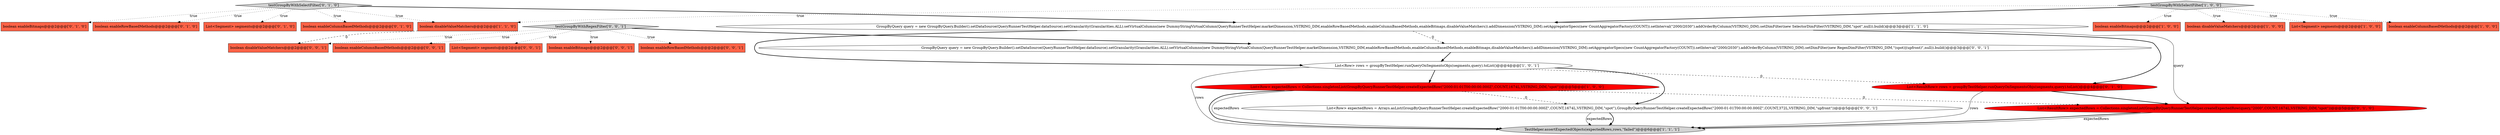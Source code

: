 digraph {
16 [style = filled, label = "List<Segment> segments@@@2@@@['0', '1', '0']", fillcolor = tomato, shape = box image = "AAA0AAABBB2BBB"];
10 [style = filled, label = "List<ResultRow> rows = groupByTestHelper.runQueryOnSegmentsObjs(segments,query).toList()@@@4@@@['0', '1', '0']", fillcolor = red, shape = ellipse image = "AAA1AAABBB2BBB"];
14 [style = filled, label = "List<ResultRow> expectedRows = Collections.singletonList(GroupByQueryRunnerTestHelper.createExpectedRow(query,\"2000\",COUNT,1674L,VSTRING_DIM,\"spot\"))@@@5@@@['0', '1', '0']", fillcolor = red, shape = ellipse image = "AAA1AAABBB2BBB"];
22 [style = filled, label = "testGroupByWithRegexFilter['0', '0', '1']", fillcolor = lightgray, shape = diamond image = "AAA0AAABBB3BBB"];
11 [style = filled, label = "boolean enableBitmaps@@@2@@@['0', '1', '0']", fillcolor = tomato, shape = box image = "AAA0AAABBB2BBB"];
13 [style = filled, label = "testGroupByWithSelectFilter['0', '1', '0']", fillcolor = lightgray, shape = diamond image = "AAA0AAABBB2BBB"];
23 [style = filled, label = "boolean enableColumnBasedMethods@@@2@@@['0', '0', '1']", fillcolor = tomato, shape = box image = "AAA0AAABBB3BBB"];
21 [style = filled, label = "List<Row> expectedRows = Arrays.asList(GroupByQueryRunnerTestHelper.createExpectedRow(\"2000-01-01T00:00:00.000Z\",COUNT,1674L,VSTRING_DIM,\"spot\"),GroupByQueryRunnerTestHelper.createExpectedRow(\"2000-01-01T00:00:00.000Z\",COUNT,372L,VSTRING_DIM,\"upfront\"))@@@5@@@['0', '0', '1']", fillcolor = white, shape = ellipse image = "AAA0AAABBB3BBB"];
20 [style = filled, label = "GroupByQuery query = new GroupByQuery.Builder().setDataSource(QueryRunnerTestHelper.dataSource).setGranularity(Granularities.ALL).setVirtualColumns(new DummyStringVirtualColumn(QueryRunnerTestHelper.marketDimension,VSTRING_DIM,enableRowBasedMethods,enableColumnBasedMethods,enableBitmaps,disableValueMatchers)).addDimension(VSTRING_DIM).setAggregatorSpecs(new CountAggregatorFactory(COUNT)).setInterval(\"2000/2030\").addOrderByColumn(VSTRING_DIM).setDimFilter(new RegexDimFilter(VSTRING_DIM,\"(spot)|(upfront)\",null)).build()@@@3@@@['0', '0', '1']", fillcolor = white, shape = ellipse image = "AAA0AAABBB3BBB"];
17 [style = filled, label = "List<Segment> segments@@@2@@@['0', '0', '1']", fillcolor = tomato, shape = box image = "AAA0AAABBB3BBB"];
4 [style = filled, label = "testGroupByWithSelectFilter['1', '0', '0']", fillcolor = lightgray, shape = diamond image = "AAA0AAABBB1BBB"];
12 [style = filled, label = "boolean enableRowBasedMethods@@@2@@@['0', '1', '0']", fillcolor = tomato, shape = box image = "AAA0AAABBB2BBB"];
8 [style = filled, label = "boolean disableValueMatchers@@@2@@@['1', '1', '0']", fillcolor = tomato, shape = box image = "AAA0AAABBB1BBB"];
15 [style = filled, label = "boolean enableColumnBasedMethods@@@2@@@['0', '1', '0']", fillcolor = tomato, shape = box image = "AAA0AAABBB2BBB"];
7 [style = filled, label = "boolean enableBitmaps@@@2@@@['1', '0', '0']", fillcolor = tomato, shape = box image = "AAA0AAABBB1BBB"];
5 [style = filled, label = "boolean disableValueMatchers@@@2@@@['1', '0', '0']", fillcolor = tomato, shape = box image = "AAA0AAABBB1BBB"];
3 [style = filled, label = "TestHelper.assertExpectedObjects(expectedRows,rows,\"failed\")@@@6@@@['1', '1', '1']", fillcolor = lightgray, shape = ellipse image = "AAA0AAABBB1BBB"];
24 [style = filled, label = "boolean disableValueMatchers@@@2@@@['0', '0', '1']", fillcolor = tomato, shape = box image = "AAA0AAABBB3BBB"];
0 [style = filled, label = "GroupByQuery query = new GroupByQuery.Builder().setDataSource(QueryRunnerTestHelper.dataSource).setGranularity(Granularities.ALL).setVirtualColumns(new DummyStringVirtualColumn(QueryRunnerTestHelper.marketDimension,VSTRING_DIM,enableRowBasedMethods,enableColumnBasedMethods,enableBitmaps,disableValueMatchers)).addDimension(VSTRING_DIM).setAggregatorSpecs(new CountAggregatorFactory(COUNT)).setInterval(\"2000/2030\").addOrderByColumn(VSTRING_DIM).setDimFilter(new SelectorDimFilter(VSTRING_DIM,\"spot\",null)).build()@@@3@@@['1', '1', '0']", fillcolor = white, shape = ellipse image = "AAA0AAABBB1BBB"];
9 [style = filled, label = "List<Row> expectedRows = Collections.singletonList(GroupByQueryRunnerTestHelper.createExpectedRow(\"2000-01-01T00:00:00.000Z\",COUNT,1674L,VSTRING_DIM,\"spot\"))@@@5@@@['1', '0', '0']", fillcolor = red, shape = ellipse image = "AAA1AAABBB1BBB"];
19 [style = filled, label = "boolean enableBitmaps@@@2@@@['0', '0', '1']", fillcolor = tomato, shape = box image = "AAA0AAABBB3BBB"];
6 [style = filled, label = "List<Segment> segments@@@2@@@['1', '0', '0']", fillcolor = tomato, shape = box image = "AAA0AAABBB1BBB"];
1 [style = filled, label = "boolean enableColumnBasedMethods@@@2@@@['1', '0', '0']", fillcolor = tomato, shape = box image = "AAA0AAABBB1BBB"];
2 [style = filled, label = "List<Row> rows = groupByTestHelper.runQueryOnSegmentsObjs(segments,query).toList()@@@4@@@['1', '0', '1']", fillcolor = white, shape = ellipse image = "AAA0AAABBB1BBB"];
18 [style = filled, label = "boolean enableRowBasedMethods@@@2@@@['0', '0', '1']", fillcolor = tomato, shape = box image = "AAA0AAABBB3BBB"];
4->6 [style = dotted, label="true"];
14->3 [style = bold, label=""];
4->5 [style = dotted, label="true"];
13->16 [style = dotted, label="true"];
14->3 [style = solid, label="expectedRows"];
22->19 [style = dotted, label="true"];
22->18 [style = dotted, label="true"];
22->23 [style = dotted, label="true"];
10->3 [style = solid, label="rows"];
13->12 [style = dotted, label="true"];
10->14 [style = bold, label=""];
4->1 [style = dotted, label="true"];
0->2 [style = bold, label=""];
4->8 [style = dotted, label="true"];
4->7 [style = dotted, label="true"];
2->3 [style = solid, label="rows"];
2->9 [style = bold, label=""];
9->3 [style = solid, label="expectedRows"];
22->24 [style = dotted, label="true"];
8->24 [style = dashed, label="0"];
21->3 [style = bold, label=""];
0->20 [style = dashed, label="0"];
2->10 [style = dashed, label="0"];
4->0 [style = bold, label=""];
20->2 [style = bold, label=""];
0->10 [style = bold, label=""];
9->14 [style = dashed, label="0"];
22->20 [style = bold, label=""];
13->8 [style = dotted, label="true"];
2->21 [style = bold, label=""];
9->21 [style = dashed, label="0"];
21->3 [style = solid, label="expectedRows"];
9->3 [style = bold, label=""];
13->11 [style = dotted, label="true"];
22->17 [style = dotted, label="true"];
13->15 [style = dotted, label="true"];
0->14 [style = solid, label="query"];
13->0 [style = bold, label=""];
}
